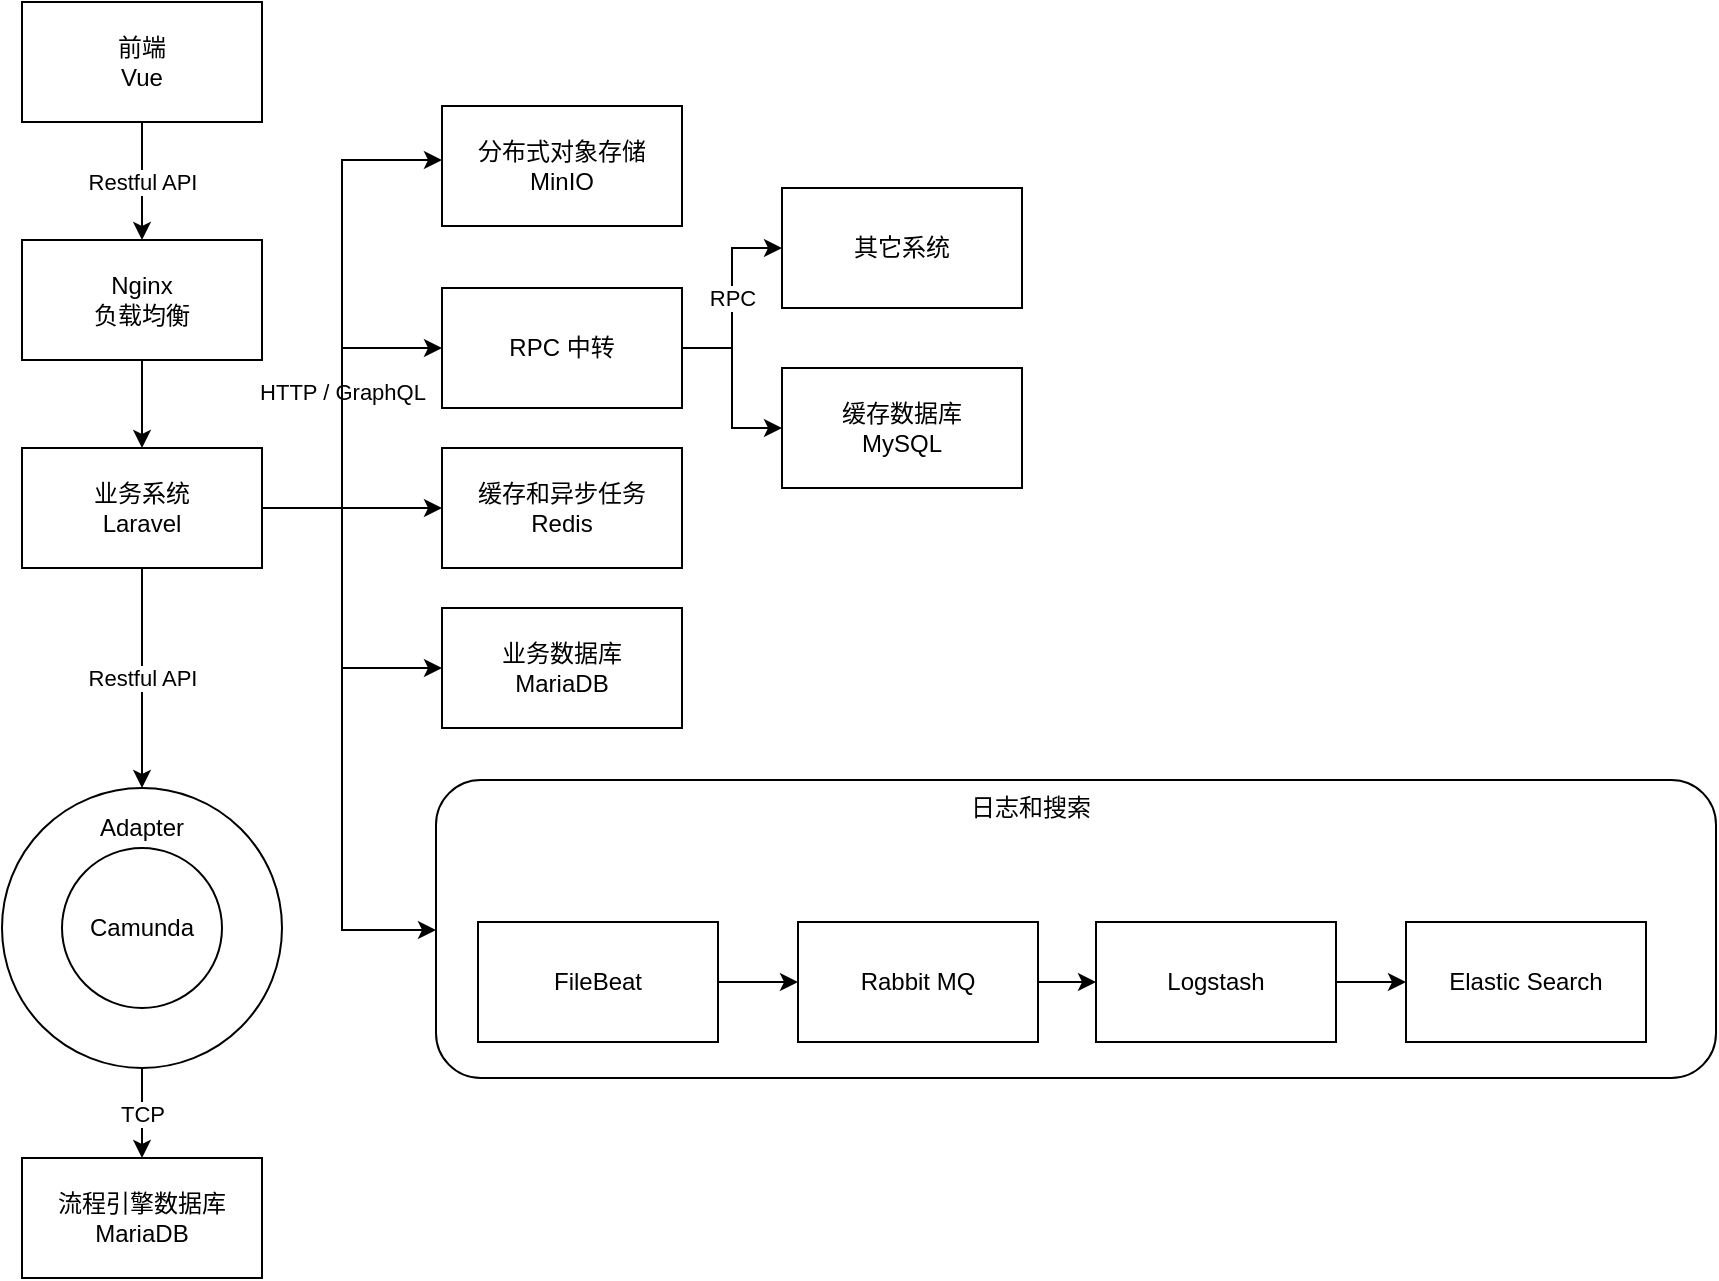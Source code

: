 <mxfile version="13.1.3">
    <diagram id="6hGFLwfOUW9BJ-s0fimq" name="Page-1">
        <mxGraphModel dx="1286" dy="792" grid="0" gridSize="10" guides="1" tooltips="1" connect="1" arrows="1" fold="1" page="0" pageScale="1" pageWidth="827" pageHeight="1169" math="0" shadow="0">
            <root>
                <mxCell id="0"/>
                <mxCell id="1" parent="0"/>
                <mxCell id="15" value="" style="edgeStyle=orthogonalEdgeStyle;rounded=0;orthogonalLoop=1;jettySize=auto;html=1;" parent="1" source="8" target="9" edge="1">
                    <mxGeometry relative="1" as="geometry">
                        <Array as="points">
                            <mxPoint x="380" y="302"/>
                            <mxPoint x="380" y="382"/>
                        </Array>
                    </mxGeometry>
                </mxCell>
                <mxCell id="16" style="edgeStyle=orthogonalEdgeStyle;rounded=0;orthogonalLoop=1;jettySize=auto;html=1;entryX=0;entryY=0.5;entryDx=0;entryDy=0;" parent="1" source="8" target="10" edge="1">
                    <mxGeometry relative="1" as="geometry"/>
                </mxCell>
                <mxCell id="17" style="edgeStyle=orthogonalEdgeStyle;rounded=0;orthogonalLoop=1;jettySize=auto;html=1;entryX=0;entryY=0.5;entryDx=0;entryDy=0;" parent="1" source="8" target="13" edge="1">
                    <mxGeometry relative="1" as="geometry">
                        <Array as="points">
                            <mxPoint x="380" y="302"/>
                            <mxPoint x="380" y="222"/>
                        </Array>
                    </mxGeometry>
                </mxCell>
                <mxCell id="22" value="HTTP / GraphQL" style="edgeLabel;html=1;align=center;verticalAlign=middle;resizable=0;points=[];" parent="17" vertex="1" connectable="0">
                    <mxGeometry x="0.153" relative="1" as="geometry">
                        <mxPoint as="offset"/>
                    </mxGeometry>
                </mxCell>
                <mxCell id="52" style="edgeStyle=orthogonalEdgeStyle;rounded=0;orthogonalLoop=1;jettySize=auto;html=1;" parent="1" source="8" target="39" edge="1">
                    <mxGeometry relative="1" as="geometry">
                        <Array as="points">
                            <mxPoint x="380" y="302"/>
                            <mxPoint x="380" y="513"/>
                        </Array>
                    </mxGeometry>
                </mxCell>
                <mxCell id="54" style="edgeStyle=orthogonalEdgeStyle;rounded=0;orthogonalLoop=1;jettySize=auto;html=1;" edge="1" parent="1" source="8" target="53">
                    <mxGeometry relative="1" as="geometry">
                        <Array as="points">
                            <mxPoint x="380" y="302"/>
                            <mxPoint x="380" y="128"/>
                        </Array>
                    </mxGeometry>
                </mxCell>
                <mxCell id="8" value="业务系统&lt;br&gt;Laravel" style="rounded=0;whiteSpace=wrap;html=1;" parent="1" vertex="1">
                    <mxGeometry x="220" y="272" width="120" height="60" as="geometry"/>
                </mxCell>
                <mxCell id="9" value="业务数据库&lt;br&gt;MariaDB" style="rounded=0;whiteSpace=wrap;html=1;" parent="1" vertex="1">
                    <mxGeometry x="430" y="352" width="120" height="60" as="geometry"/>
                </mxCell>
                <mxCell id="10" value="缓存和异步任务&lt;br&gt;Redis" style="rounded=0;whiteSpace=wrap;html=1;" parent="1" vertex="1">
                    <mxGeometry x="430" y="272" width="120" height="60" as="geometry"/>
                </mxCell>
                <mxCell id="12" value="" style="group" parent="1" vertex="1" connectable="0">
                    <mxGeometry x="210" y="442" width="140" height="140" as="geometry"/>
                </mxCell>
                <mxCell id="5" value="" style="ellipse;whiteSpace=wrap;html=1;aspect=fixed;align=center;" parent="12" vertex="1">
                    <mxGeometry width="140" height="140" as="geometry"/>
                </mxCell>
                <mxCell id="4" value="Camunda" style="ellipse;whiteSpace=wrap;html=1;aspect=fixed;" parent="12" vertex="1">
                    <mxGeometry x="30" y="30" width="80" height="80" as="geometry"/>
                </mxCell>
                <mxCell id="6" value="Adapter" style="text;html=1;strokeColor=none;fillColor=none;align=center;verticalAlign=middle;whiteSpace=wrap;rounded=0;" parent="12" vertex="1">
                    <mxGeometry x="50" y="10" width="40" height="20" as="geometry"/>
                </mxCell>
                <mxCell id="28" value="RPC" style="edgeStyle=orthogonalEdgeStyle;rounded=0;orthogonalLoop=1;jettySize=auto;html=1;entryX=0;entryY=0.5;entryDx=0;entryDy=0;" parent="1" source="13" target="26" edge="1">
                    <mxGeometry relative="1" as="geometry"/>
                </mxCell>
                <mxCell id="29" value="" style="edgeStyle=orthogonalEdgeStyle;rounded=0;orthogonalLoop=1;jettySize=auto;html=1;entryX=0;entryY=0.5;entryDx=0;entryDy=0;" parent="1" source="13" target="27" edge="1">
                    <mxGeometry relative="1" as="geometry"/>
                </mxCell>
                <mxCell id="13" value="RPC 中转" style="rounded=0;whiteSpace=wrap;html=1;" parent="1" vertex="1">
                    <mxGeometry x="430" y="192" width="120" height="60" as="geometry"/>
                </mxCell>
                <mxCell id="14" value="Restful API" style="endArrow=classic;html=1;exitX=0.5;exitY=1;exitDx=0;exitDy=0;entryX=0.5;entryY=0;entryDx=0;entryDy=0;" parent="1" source="8" target="5" edge="1">
                    <mxGeometry width="50" height="50" relative="1" as="geometry">
                        <mxPoint x="260" y="352" as="sourcePoint"/>
                        <mxPoint x="310" y="302" as="targetPoint"/>
                    </mxGeometry>
                </mxCell>
                <mxCell id="33" value="Restful API" style="edgeStyle=orthogonalEdgeStyle;rounded=0;orthogonalLoop=1;jettySize=auto;html=1;" parent="1" source="18" target="57" edge="1">
                    <mxGeometry relative="1" as="geometry">
                        <mxPoint x="123" y="302" as="targetPoint"/>
                    </mxGeometry>
                </mxCell>
                <mxCell id="18" value="前端&lt;br&gt;Vue" style="rounded=0;whiteSpace=wrap;html=1;" parent="1" vertex="1">
                    <mxGeometry x="220" y="49" width="120" height="60" as="geometry"/>
                </mxCell>
                <mxCell id="26" value="其它系统" style="rounded=0;whiteSpace=wrap;html=1;" parent="1" vertex="1">
                    <mxGeometry x="600" y="142" width="120" height="60" as="geometry"/>
                </mxCell>
                <mxCell id="27" value="缓存数据库&lt;br&gt;MySQL" style="rounded=0;whiteSpace=wrap;html=1;" parent="1" vertex="1">
                    <mxGeometry x="600" y="232" width="120" height="60" as="geometry"/>
                </mxCell>
                <mxCell id="30" value="流程引擎数据库&lt;br&gt;MariaDB" style="rounded=0;whiteSpace=wrap;html=1;" parent="1" vertex="1">
                    <mxGeometry x="220" y="627" width="120" height="60" as="geometry"/>
                </mxCell>
                <mxCell id="31" value="TCP" style="endArrow=classic;html=1;exitX=0.5;exitY=1;exitDx=0;exitDy=0;entryX=0.5;entryY=0;entryDx=0;entryDy=0;" parent="1" source="5" target="30" edge="1">
                    <mxGeometry width="50" height="50" relative="1" as="geometry">
                        <mxPoint x="420" y="472" as="sourcePoint"/>
                        <mxPoint x="470" y="422" as="targetPoint"/>
                    </mxGeometry>
                </mxCell>
                <mxCell id="51" value="" style="group" parent="1" vertex="1" connectable="0">
                    <mxGeometry x="427" y="438" width="640" height="149" as="geometry"/>
                </mxCell>
                <mxCell id="39" value="" style="rounded=1;whiteSpace=wrap;html=1;align=center;" parent="51" vertex="1">
                    <mxGeometry width="640" height="149" as="geometry"/>
                </mxCell>
                <mxCell id="40" value="日志和搜索" style="text;html=1;strokeColor=none;fillColor=none;align=center;verticalAlign=middle;whiteSpace=wrap;rounded=0;" parent="51" vertex="1">
                    <mxGeometry x="233" y="4" width="129" height="20" as="geometry"/>
                </mxCell>
                <mxCell id="41" value="Rabbit MQ" style="rounded=0;whiteSpace=wrap;html=1;" parent="51" vertex="1">
                    <mxGeometry x="181" y="71" width="120" height="60" as="geometry"/>
                </mxCell>
                <mxCell id="42" value="Logstash" style="rounded=0;whiteSpace=wrap;html=1;" parent="51" vertex="1">
                    <mxGeometry x="330" y="71" width="120" height="60" as="geometry"/>
                </mxCell>
                <mxCell id="44" style="edgeStyle=orthogonalEdgeStyle;rounded=0;orthogonalLoop=1;jettySize=auto;html=1;" parent="51" source="41" target="42" edge="1">
                    <mxGeometry relative="1" as="geometry"/>
                </mxCell>
                <mxCell id="43" value="Elastic Search" style="rounded=0;whiteSpace=wrap;html=1;" parent="51" vertex="1">
                    <mxGeometry x="485" y="71" width="120" height="60" as="geometry"/>
                </mxCell>
                <mxCell id="45" style="edgeStyle=orthogonalEdgeStyle;rounded=0;orthogonalLoop=1;jettySize=auto;html=1;" parent="51" source="42" target="43" edge="1">
                    <mxGeometry relative="1" as="geometry"/>
                </mxCell>
                <mxCell id="50" style="edgeStyle=orthogonalEdgeStyle;rounded=0;orthogonalLoop=1;jettySize=auto;html=1;" parent="51" source="49" target="41" edge="1">
                    <mxGeometry relative="1" as="geometry"/>
                </mxCell>
                <mxCell id="49" value="FileBeat" style="rounded=0;whiteSpace=wrap;html=1;" parent="51" vertex="1">
                    <mxGeometry x="21" y="71" width="120" height="60" as="geometry"/>
                </mxCell>
                <mxCell id="53" value="分布式对象存储&lt;br&gt;MinIO" style="rounded=0;whiteSpace=wrap;html=1;" vertex="1" parent="1">
                    <mxGeometry x="430" y="101" width="120" height="60" as="geometry"/>
                </mxCell>
                <mxCell id="58" style="edgeStyle=orthogonalEdgeStyle;rounded=0;orthogonalLoop=1;jettySize=auto;html=1;" edge="1" parent="1" source="57" target="8">
                    <mxGeometry relative="1" as="geometry"/>
                </mxCell>
                <mxCell id="57" value="Nginx&lt;br&gt;负载均衡" style="rounded=0;whiteSpace=wrap;html=1;" vertex="1" parent="1">
                    <mxGeometry x="220" y="168" width="120" height="60" as="geometry"/>
                </mxCell>
            </root>
        </mxGraphModel>
    </diagram>
</mxfile>